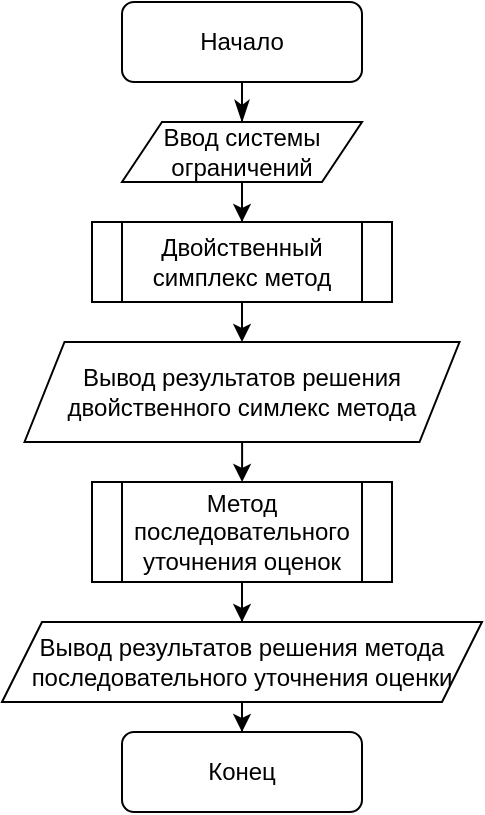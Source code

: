 <mxfile version="13.8.2" type="device"><diagram id="-1lUau1Q__CllQ2uemQy" name="Page-1"><mxGraphModel dx="1038" dy="580" grid="1" gridSize="10" guides="1" tooltips="1" connect="1" arrows="1" fold="1" page="1" pageScale="1" pageWidth="827" pageHeight="1169" math="0" shadow="0"><root><mxCell id="0"/><mxCell id="1" parent="0"/><mxCell id="5U6-PXXExGl1D4vZtWRd-2" value="" style="rounded=0;html=1;jettySize=auto;orthogonalLoop=1;fontSize=11;endArrow=classicThin;endFill=1;endSize=8;strokeWidth=1;shadow=0;labelBackgroundColor=none;edgeStyle=orthogonalEdgeStyle;entryX=0.5;entryY=0;entryDx=0;entryDy=0;" edge="1" parent="1" source="5U6-PXXExGl1D4vZtWRd-3" target="5U6-PXXExGl1D4vZtWRd-8"><mxGeometry relative="1" as="geometry"><mxPoint x="270" y="260" as="targetPoint"/></mxGeometry></mxCell><mxCell id="5U6-PXXExGl1D4vZtWRd-3" value="Начало" style="rounded=1;whiteSpace=wrap;html=1;fontSize=12;glass=0;strokeWidth=1;shadow=0;" vertex="1" parent="1"><mxGeometry x="210" y="180" width="120" height="40" as="geometry"/></mxCell><mxCell id="5U6-PXXExGl1D4vZtWRd-4" style="edgeStyle=orthogonalEdgeStyle;rounded=0;orthogonalLoop=1;jettySize=auto;html=1;" edge="1" parent="1" source="5U6-PXXExGl1D4vZtWRd-8" target="5U6-PXXExGl1D4vZtWRd-9"><mxGeometry relative="1" as="geometry"><mxPoint x="270" y="290" as="sourcePoint"/><mxPoint x="270" y="290" as="targetPoint"/></mxGeometry></mxCell><mxCell id="5U6-PXXExGl1D4vZtWRd-8" value="&lt;span&gt;Ввод системы ограничений&lt;/span&gt;" style="shape=parallelogram;perimeter=parallelogramPerimeter;whiteSpace=wrap;html=1;fixedSize=1;" vertex="1" parent="1"><mxGeometry x="210" y="240" width="120" height="30" as="geometry"/></mxCell><mxCell id="5U6-PXXExGl1D4vZtWRd-13" style="edgeStyle=orthogonalEdgeStyle;rounded=0;orthogonalLoop=1;jettySize=auto;html=1;" edge="1" parent="1" source="5U6-PXXExGl1D4vZtWRd-9" target="5U6-PXXExGl1D4vZtWRd-12"><mxGeometry relative="1" as="geometry"/></mxCell><mxCell id="5U6-PXXExGl1D4vZtWRd-9" value="Двойственный симплекс метод" style="shape=process;whiteSpace=wrap;html=1;backgroundOutline=1;" vertex="1" parent="1"><mxGeometry x="195" y="290" width="150" height="40" as="geometry"/></mxCell><mxCell id="5U6-PXXExGl1D4vZtWRd-16" style="edgeStyle=orthogonalEdgeStyle;rounded=0;orthogonalLoop=1;jettySize=auto;html=1;" edge="1" parent="1" source="5U6-PXXExGl1D4vZtWRd-11" target="5U6-PXXExGl1D4vZtWRd-15"><mxGeometry relative="1" as="geometry"/></mxCell><mxCell id="5U6-PXXExGl1D4vZtWRd-11" value="Метод последовательного уточнения оценок" style="shape=process;whiteSpace=wrap;html=1;backgroundOutline=1;" vertex="1" parent="1"><mxGeometry x="195" y="420" width="150" height="50" as="geometry"/></mxCell><mxCell id="5U6-PXXExGl1D4vZtWRd-14" style="edgeStyle=orthogonalEdgeStyle;rounded=0;orthogonalLoop=1;jettySize=auto;html=1;" edge="1" parent="1" source="5U6-PXXExGl1D4vZtWRd-12" target="5U6-PXXExGl1D4vZtWRd-11"><mxGeometry relative="1" as="geometry"/></mxCell><mxCell id="5U6-PXXExGl1D4vZtWRd-12" value="&lt;span&gt;Вывод результатов решения двойственного симлекс метода&lt;br&gt;&lt;/span&gt;" style="shape=parallelogram;perimeter=parallelogramPerimeter;whiteSpace=wrap;html=1;fixedSize=1;" vertex="1" parent="1"><mxGeometry x="161.25" y="350" width="217.5" height="50" as="geometry"/></mxCell><mxCell id="5U6-PXXExGl1D4vZtWRd-18" style="edgeStyle=orthogonalEdgeStyle;rounded=0;orthogonalLoop=1;jettySize=auto;html=1;" edge="1" parent="1" source="5U6-PXXExGl1D4vZtWRd-15" target="5U6-PXXExGl1D4vZtWRd-17"><mxGeometry relative="1" as="geometry"/></mxCell><mxCell id="5U6-PXXExGl1D4vZtWRd-15" value="&lt;span&gt;Вывод результатов решения метода последовательного уточнения оценки&lt;br&gt;&lt;/span&gt;" style="shape=parallelogram;perimeter=parallelogramPerimeter;whiteSpace=wrap;html=1;fixedSize=1;" vertex="1" parent="1"><mxGeometry x="150" y="490" width="240" height="40" as="geometry"/></mxCell><mxCell id="5U6-PXXExGl1D4vZtWRd-17" value="Конец" style="rounded=1;whiteSpace=wrap;html=1;fontSize=12;glass=0;strokeWidth=1;shadow=0;" vertex="1" parent="1"><mxGeometry x="210" y="545" width="120" height="40" as="geometry"/></mxCell></root></mxGraphModel></diagram></mxfile>